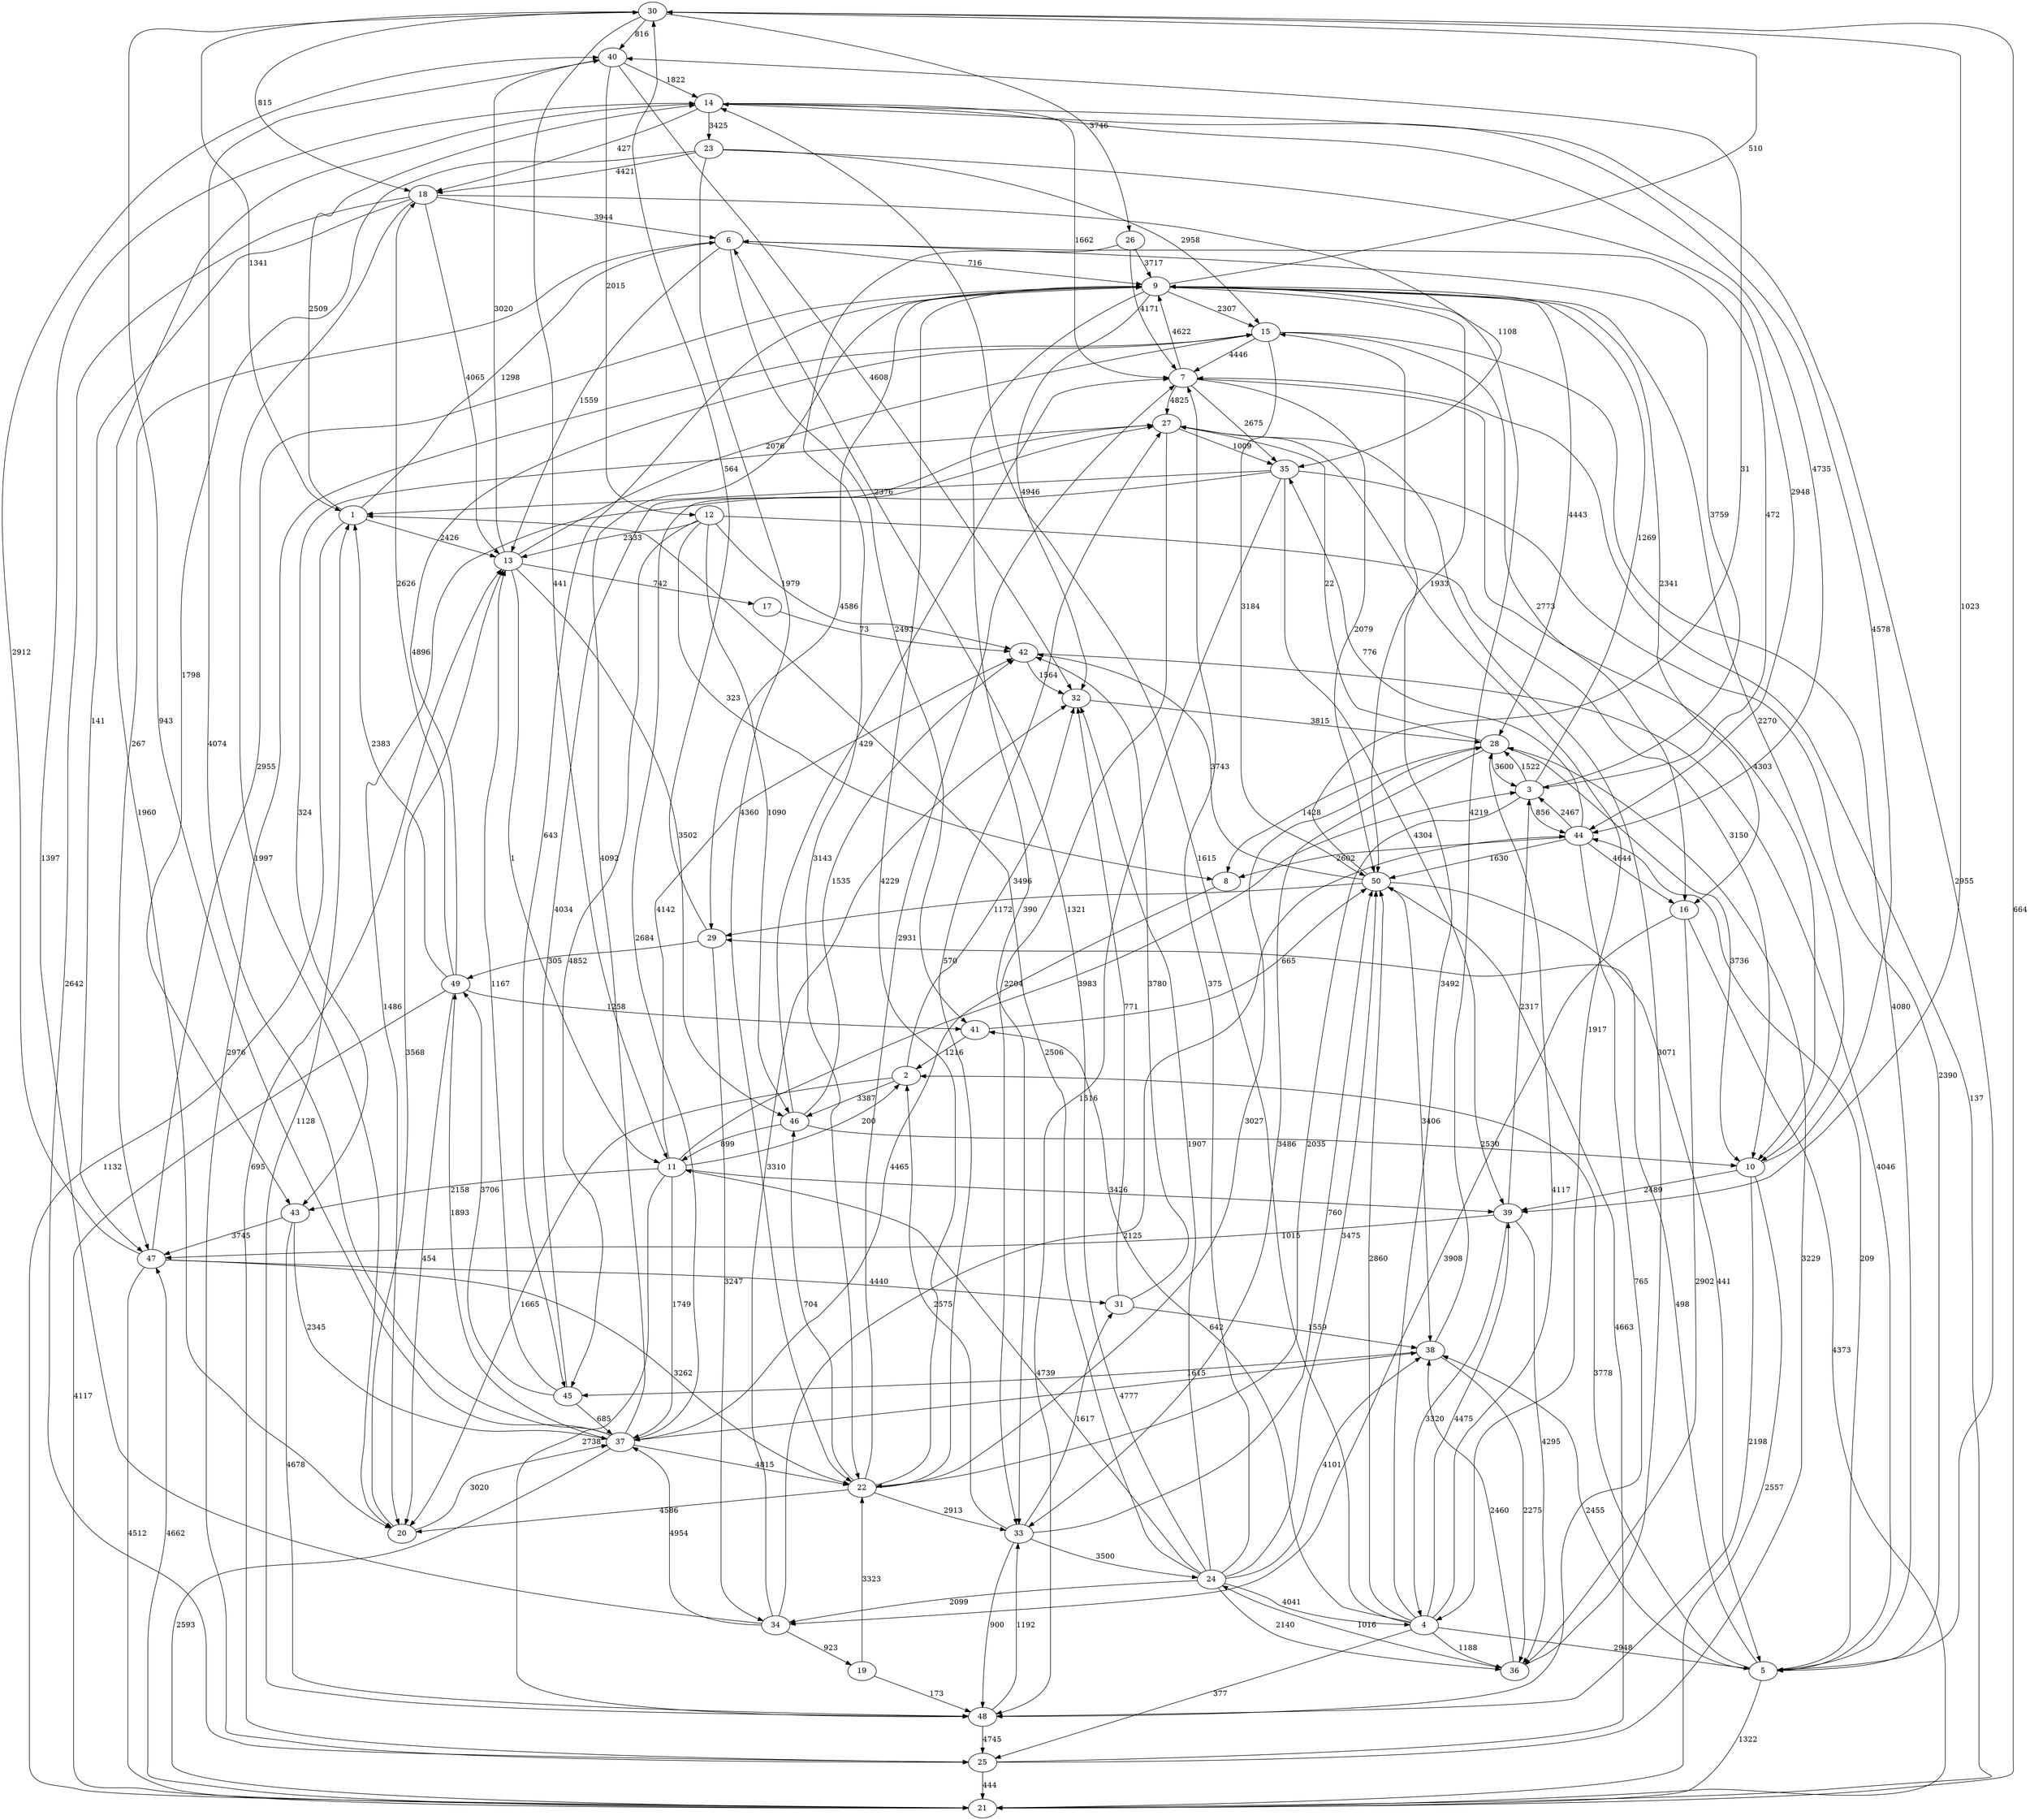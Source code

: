 strict digraph  {
	30 -> 40	 [label=816];
	30 -> 26	 [label=3746];
	30 -> 1	 [label=1341];
	30 -> 18	 [label=815];
	30 -> 39	 [label=1023];
	30 -> 11	 [label=441];
	40 -> 14	 [label=1822];
	40 -> 12	 [label=2015];
	40 -> 32	 [label=4608];
	26 -> 9	 [label=3717];
	26 -> 22	 [label=3143];
	26 -> 7	 [label=4171];
	1 -> 14	 [label=2509];
	1 -> 21	 [label=1132];
	1 -> 6	 [label=1298];
	1 -> 13	 [label=2426];
	18 -> 20	 [label=1997];
	18 -> 6	 [label=3944];
	18 -> 47	 [label=141];
	18 -> 13	 [label=4065];
	18 -> 35	 [label=1108];
	18 -> 25	 [label=2642];
	39 -> 36	 [label=4295];
	39 -> 3	 [label=2317];
	39 -> 47	 [label=1015];
	39 -> 4	 [label=3320];
	11 -> 39	 [label=3426];
	11 -> 2	 [label=200];
	11 -> 37	 [label=1749];
	11 -> 3	 [label=3983];
	11 -> 48	 [label=2738];
	11 -> 42	 [label=4142];
	11 -> 43	 [label=2158];
	14 -> 18	 [label=427];
	14 -> 5	 [label=2955];
	14 -> 44	 [label=4735];
	14 -> 20	 [label=1960];
	14 -> 23	 [label=3425];
	14 -> 7	 [label=1662];
	12 -> 46	 [label=1090];
	12 -> 13	 [label=2333];
	12 -> 10	 [label=3150];
	12 -> 45	 [label=4852];
	12 -> 8	 [label=323];
	12 -> 42	 [label=1979];
	32 -> 28	 [label=3815];
	5 -> 2	 [label=3778];
	5 -> 38	 [label=2455];
	5 -> 44	 [label=209];
	5 -> 29	 [label=498];
	5 -> 21	 [label=1322];
	2 -> 32	 [label=3496];
	2 -> 20	 [label=1665];
	2 -> 46	 [label=3387];
	38 -> 36	 [label=2275];
	38 -> 9	 [label=4219];
	38 -> 45	 [label=1615];
	44 -> 16	 [label=4644];
	44 -> 3	 [label=2467];
	44 -> 50	 [label=1630];
	44 -> 48	 [label=765];
	44 -> 8	 [label=2602];
	44 -> 35	 [label=776];
	29 -> 30	 [label=564];
	29 -> 34	 [label=3247];
	29 -> 49	 [label=305];
	21 -> 30	 [label=664];
	21 -> 47	 [label=4662];
	21 -> 7	 [label=137];
	20 -> 37	 [label=3020];
	20 -> 13	 [label=3568];
	46 -> 11	 [label=899];
	46 -> 10	 [label=2530];
	46 -> 42	 [label=1535];
	46 -> 7	 [label=429];
	16 -> 21	 [label=4373];
	16 -> 34	 [label=3908];
	16 -> 36	 [label=2902];
	34 -> 14	 [label=1397];
	34 -> 32	 [label=3310];
	34 -> 44	 [label=2125];
	34 -> 19	 [label=923];
	34 -> 37	 [label=4954];
	36 -> 38	 [label=2460];
	36 -> 27	 [label=3071];
	36 -> 24	 [label=1016];
	19 -> 48	 [label=173];
	19 -> 22	 [label=3323];
	37 -> 30	 [label=943];
	37 -> 40	 [label=4074];
	37 -> 38	 [label=4777];
	37 -> 21	 [label=2593];
	37 -> 9	 [label=4092];
	37 -> 22	 [label=4815];
	37 -> 27	 [label=2684];
	37 -> 49	 [label=1893];
	6 -> 9	 [label=716];
	6 -> 3	 [label=472];
	6 -> 41	 [label=2493];
	6 -> 47	 [label=267];
	6 -> 13	 [label=1559];
	9 -> 30	 [label=510];
	9 -> 32	 [label=4946];
	9 -> 29	 [label=4586];
	9 -> 16	 [label=2341];
	9 -> 28	 [label=4443];
	9 -> 33	 [label=390];
	9 -> 10	 [label=2270];
	9 -> 50	 [label=1933];
	9 -> 45	 [label=643];
	9 -> 15	 [label=2307];
	3 -> 44	 [label=856];
	3 -> 6	 [label=3759];
	3 -> 9	 [label=1269];
	3 -> 28	 [label=1522];
	3 -> 22	 [label=2035];
	41 -> 2	 [label=1216];
	41 -> 50	 [label=665];
	47 -> 40	 [label=2912];
	47 -> 21	 [label=4512];
	47 -> 9	 [label=2955];
	47 -> 31	 [label=4440];
	47 -> 22	 [label=3262];
	13 -> 40	 [label=3020];
	13 -> 11	 [label=1];
	13 -> 46	 [label=3502];
	13 -> 15	 [label=2076];
	13 -> 17	 [label=742];
	28 -> 3	 [label=3600];
	28 -> 33	 [label=3486];
	28 -> 10	 [label=3736];
	28 -> 8	 [label=1428];
	28 -> 27	 [label=22];
	33 -> 2	 [label=2575];
	33 -> 50	 [label=760];
	33 -> 48	 [label=900];
	33 -> 31	 [label=1617];
	33 -> 24	 [label=3500];
	10 -> 39	 [label=2489];
	10 -> 14	 [label=4578];
	10 -> 21	 [label=2557];
	10 -> 48	 [label=2198];
	50 -> 40	 [label=31];
	50 -> 5	 [label=441];
	50 -> 38	 [label=3406];
	50 -> 29	 [label=1172];
	50 -> 42	 [label=3743];
	45 -> 37	 [label=685];
	45 -> 13	 [label=1167];
	45 -> 27	 [label=4034];
	45 -> 49	 [label=3706];
	15 -> 5	 [label=4080];
	15 -> 16	 [label=2773];
	15 -> 50	 [label=3184];
	15 -> 25	 [label=2976];
	15 -> 7	 [label=4446];
	48 -> 1	 [label=1128];
	48 -> 33	 [label=1192];
	48 -> 25	 [label=4745];
	8 -> 37	 [label=4465];
	35 -> 1	 [label=2376];
	35 -> 39	 [label=4304];
	35 -> 5	 [label=2390];
	35 -> 20	 [label=1486];
	35 -> 48	 [label=1516];
	25 -> 21	 [label=444];
	25 -> 13	 [label=695];
	25 -> 28	 [label=3229];
	25 -> 50	 [label=4663];
	31 -> 32	 [label=771];
	31 -> 38	 [label=1559];
	31 -> 42	 [label=3780];
	42 -> 32	 [label=1564];
	42 -> 5	 [label=4046];
	23 -> 18	 [label=4421];
	23 -> 44	 [label=2948];
	23 -> 15	 [label=2958];
	23 -> 22	 [label=4360];
	23 -> 43	 [label=1798];
	22 -> 20	 [label=4586];
	22 -> 46	 [label=704];
	22 -> 9	 [label=4229];
	22 -> 28	 [label=3027];
	22 -> 33	 [label=2913];
	22 -> 27	 [label=570];
	22 -> 7	 [label=2931];
	43 -> 37	 [label=2345];
	43 -> 47	 [label=3745];
	43 -> 48	 [label=4678];
	27 -> 33	 [label=2204];
	27 -> 35	 [label=1009];
	27 -> 43	 [label=324];
	27 -> 4	 [label=1917];
	49 -> 1	 [label=2383];
	49 -> 18	 [label=2626];
	49 -> 21	 [label=4117];
	49 -> 20	 [label=454];
	49 -> 41	 [label=1258];
	49 -> 15	 [label=4896];
	7 -> 9	 [label=4622];
	7 -> 10	 [label=4303];
	7 -> 50	 [label=2079];
	7 -> 35	 [label=2675];
	7 -> 27	 [label=4825];
	17 -> 42	 [label=73];
	24 -> 1	 [label=2506];
	24 -> 11	 [label=4739];
	24 -> 32	 [label=1907];
	24 -> 38	 [label=4101];
	24 -> 34	 [label=2099];
	24 -> 36	 [label=2140];
	24 -> 6	 [label=1321];
	24 -> 50	 [label=3475];
	24 -> 7	 [label=375];
	24 -> 4	 [label=4041];
	4 -> 39	 [label=4475];
	4 -> 14	 [label=1615];
	4 -> 5	 [label=2948];
	4 -> 36	 [label=1188];
	4 -> 41	 [label=642];
	4 -> 28	 [label=4117];
	4 -> 50	 [label=2860];
	4 -> 15	 [label=3492];
	4 -> 25	 [label=377];
}

